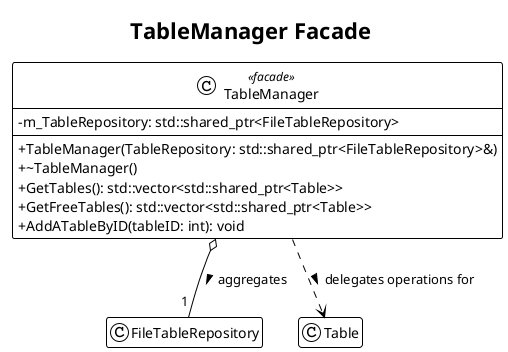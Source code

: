 @startuml
!theme plain
skinparam classAttributeIconSize 0
hide empty members
title TableManager Facade

' --- Subsystem Component ---
class FileTableRepository

' --- Domain Entity ---
class Table

' --- The Facade Class ---
' Provides a simplified interface to the table repository subsystem.
class TableManager <<facade>> {
  - m_TableRepository: std::shared_ptr<FileTableRepository>
  --
  + TableManager(TableRepository: std::shared_ptr<FileTableRepository>&)
  + ~TableManager()
  + GetTables(): std::vector<std::shared_ptr<Table>>
  + GetFreeTables(): std::vector<std::shared_ptr<Table>>
  + AddATableByID(tableID: int): void
}

' --- Relationships ---

' Aggregation: The manager uses and shares ownership of a FileTableRepository instance.
TableManager o-- "1" FileTableRepository : aggregates >

' Dependency: The manager's purpose is to delegate operations for Table objects.
TableManager ..> Table : delegates operations for >

@enduml